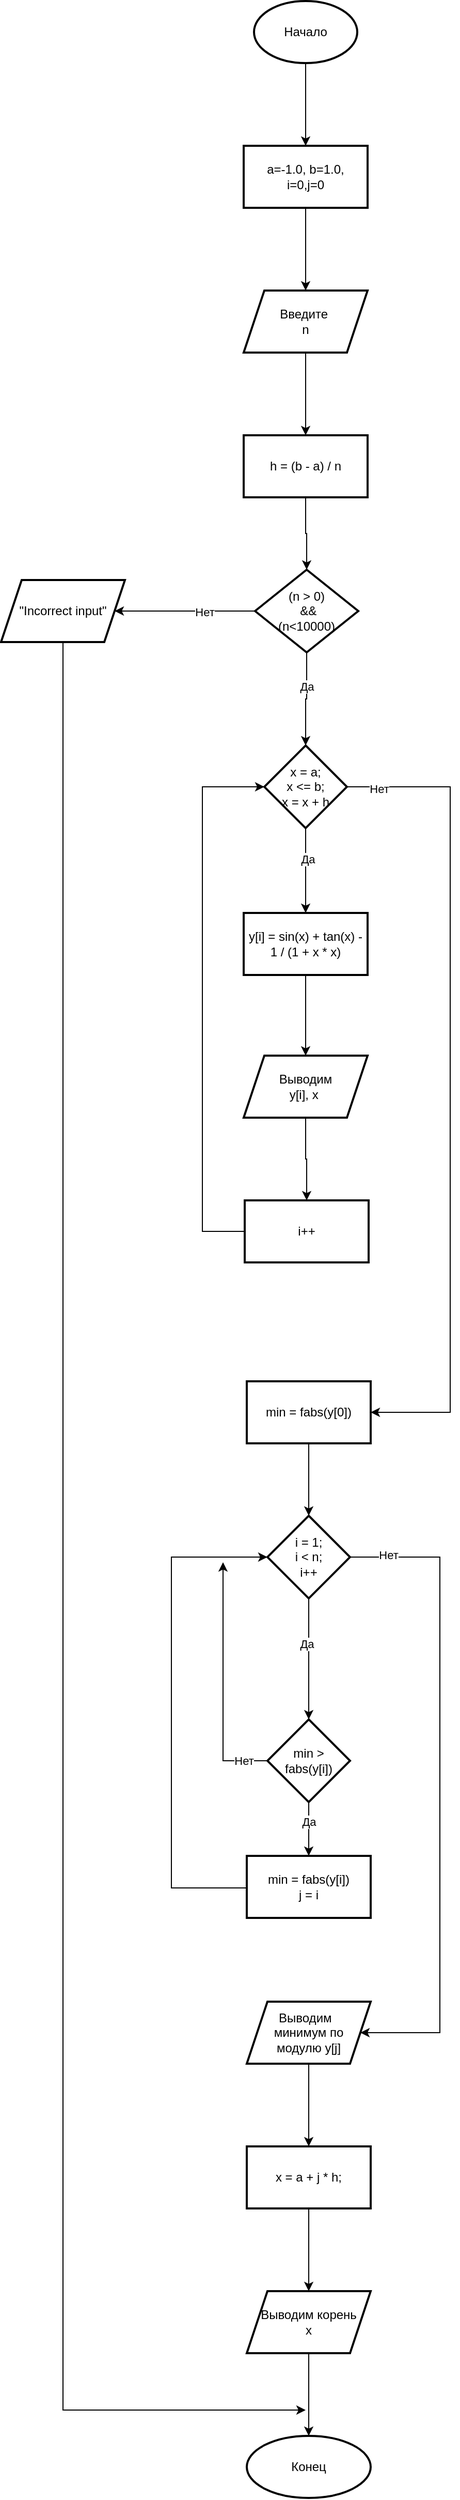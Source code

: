 <mxfile version="20.3.0" type="device"><diagram id="MsF1hmxlR_n_zTYHV3cW" name="Страница 1"><mxGraphModel dx="4260" dy="2163" grid="1" gridSize="10" guides="1" tooltips="1" connect="1" arrows="1" fold="1" page="1" pageScale="1" pageWidth="827" pageHeight="1169" math="0" shadow="0"><root><mxCell id="0"/><mxCell id="1" parent="0"/><mxCell id="JNL3HpH2NIiDeKoIdSKx-3" value="" style="edgeStyle=orthogonalEdgeStyle;rounded=0;orthogonalLoop=1;jettySize=auto;html=1;" edge="1" parent="1" source="JNL3HpH2NIiDeKoIdSKx-1" target="JNL3HpH2NIiDeKoIdSKx-2"><mxGeometry relative="1" as="geometry"/></mxCell><mxCell id="JNL3HpH2NIiDeKoIdSKx-1" value="Начало" style="strokeWidth=2;html=1;shape=mxgraph.flowchart.start_1;whiteSpace=wrap;" vertex="1" parent="1"><mxGeometry x="330" y="40" width="100" height="60" as="geometry"/></mxCell><mxCell id="JNL3HpH2NIiDeKoIdSKx-5" value="" style="edgeStyle=orthogonalEdgeStyle;rounded=0;orthogonalLoop=1;jettySize=auto;html=1;" edge="1" parent="1" source="JNL3HpH2NIiDeKoIdSKx-2" target="JNL3HpH2NIiDeKoIdSKx-4"><mxGeometry relative="1" as="geometry"/></mxCell><mxCell id="JNL3HpH2NIiDeKoIdSKx-2" value="a=-1.0, b=1.0,&lt;br&gt;i=0,j=0" style="whiteSpace=wrap;html=1;strokeWidth=2;" vertex="1" parent="1"><mxGeometry x="320" y="180" width="120" height="60" as="geometry"/></mxCell><mxCell id="JNL3HpH2NIiDeKoIdSKx-7" value="" style="edgeStyle=orthogonalEdgeStyle;rounded=0;orthogonalLoop=1;jettySize=auto;html=1;" edge="1" parent="1" source="JNL3HpH2NIiDeKoIdSKx-4" target="JNL3HpH2NIiDeKoIdSKx-6"><mxGeometry relative="1" as="geometry"/></mxCell><mxCell id="JNL3HpH2NIiDeKoIdSKx-4" value="Введите&amp;nbsp;&lt;br&gt;n" style="shape=parallelogram;perimeter=parallelogramPerimeter;whiteSpace=wrap;html=1;fixedSize=1;strokeWidth=2;" vertex="1" parent="1"><mxGeometry x="320" y="320" width="120" height="60" as="geometry"/></mxCell><mxCell id="JNL3HpH2NIiDeKoIdSKx-9" value="" style="edgeStyle=orthogonalEdgeStyle;rounded=0;orthogonalLoop=1;jettySize=auto;html=1;" edge="1" parent="1" source="JNL3HpH2NIiDeKoIdSKx-6" target="JNL3HpH2NIiDeKoIdSKx-8"><mxGeometry relative="1" as="geometry"/></mxCell><mxCell id="JNL3HpH2NIiDeKoIdSKx-6" value="h = (b - a) / n" style="whiteSpace=wrap;html=1;strokeWidth=2;" vertex="1" parent="1"><mxGeometry x="320" y="460" width="120" height="60" as="geometry"/></mxCell><mxCell id="JNL3HpH2NIiDeKoIdSKx-13" value="" style="edgeStyle=orthogonalEdgeStyle;rounded=0;orthogonalLoop=1;jettySize=auto;html=1;" edge="1" parent="1" source="JNL3HpH2NIiDeKoIdSKx-8" target="JNL3HpH2NIiDeKoIdSKx-12"><mxGeometry relative="1" as="geometry"/></mxCell><mxCell id="JNL3HpH2NIiDeKoIdSKx-45" value="Нет" style="edgeLabel;html=1;align=center;verticalAlign=middle;resizable=0;points=[];" vertex="1" connectable="0" parent="JNL3HpH2NIiDeKoIdSKx-13"><mxGeometry x="-0.299" y="3" relative="1" as="geometry"><mxPoint x="-2" y="-2" as="offset"/></mxGeometry></mxCell><mxCell id="JNL3HpH2NIiDeKoIdSKx-15" value="" style="edgeStyle=orthogonalEdgeStyle;rounded=0;orthogonalLoop=1;jettySize=auto;html=1;" edge="1" parent="1" source="JNL3HpH2NIiDeKoIdSKx-8" target="JNL3HpH2NIiDeKoIdSKx-14"><mxGeometry relative="1" as="geometry"/></mxCell><mxCell id="JNL3HpH2NIiDeKoIdSKx-44" value="Да" style="edgeLabel;html=1;align=center;verticalAlign=middle;resizable=0;points=[];" vertex="1" connectable="0" parent="JNL3HpH2NIiDeKoIdSKx-15"><mxGeometry x="-0.288" relative="1" as="geometry"><mxPoint as="offset"/></mxGeometry></mxCell><mxCell id="JNL3HpH2NIiDeKoIdSKx-8" value="(n &amp;gt; 0)&lt;br&gt;&amp;nbsp;&amp;amp;&amp;amp; &lt;br&gt;(n&amp;lt;10000)" style="rhombus;whiteSpace=wrap;html=1;strokeWidth=2;" vertex="1" parent="1"><mxGeometry x="331" y="590" width="100" height="80" as="geometry"/></mxCell><mxCell id="JNL3HpH2NIiDeKoIdSKx-12" value="&quot;Incorrect input&quot;" style="shape=parallelogram;perimeter=parallelogramPerimeter;whiteSpace=wrap;html=1;fixedSize=1;strokeWidth=2;" vertex="1" parent="1"><mxGeometry x="85" y="600" width="120" height="60" as="geometry"/></mxCell><mxCell id="JNL3HpH2NIiDeKoIdSKx-17" value="" style="edgeStyle=orthogonalEdgeStyle;rounded=0;orthogonalLoop=1;jettySize=auto;html=1;" edge="1" parent="1" source="JNL3HpH2NIiDeKoIdSKx-14" target="JNL3HpH2NIiDeKoIdSKx-16"><mxGeometry relative="1" as="geometry"/></mxCell><mxCell id="JNL3HpH2NIiDeKoIdSKx-47" value="Да" style="edgeLabel;html=1;align=center;verticalAlign=middle;resizable=0;points=[];" vertex="1" connectable="0" parent="JNL3HpH2NIiDeKoIdSKx-17"><mxGeometry x="-0.265" y="2" relative="1" as="geometry"><mxPoint as="offset"/></mxGeometry></mxCell><mxCell id="JNL3HpH2NIiDeKoIdSKx-14" value="x = a; &lt;br&gt;x &amp;lt;= b; &lt;br&gt;x = x + h" style="rhombus;whiteSpace=wrap;html=1;strokeWidth=2;" vertex="1" parent="1"><mxGeometry x="340" y="760" width="80" height="80" as="geometry"/></mxCell><mxCell id="JNL3HpH2NIiDeKoIdSKx-19" value="" style="edgeStyle=orthogonalEdgeStyle;rounded=0;orthogonalLoop=1;jettySize=auto;html=1;" edge="1" parent="1" source="JNL3HpH2NIiDeKoIdSKx-16" target="JNL3HpH2NIiDeKoIdSKx-18"><mxGeometry relative="1" as="geometry"/></mxCell><mxCell id="JNL3HpH2NIiDeKoIdSKx-25" value="" style="edgeStyle=orthogonalEdgeStyle;rounded=0;orthogonalLoop=1;jettySize=auto;html=1;exitX=1;exitY=0.5;exitDx=0;exitDy=0;entryX=1;entryY=0.5;entryDx=0;entryDy=0;" edge="1" parent="1" source="JNL3HpH2NIiDeKoIdSKx-14" target="JNL3HpH2NIiDeKoIdSKx-24"><mxGeometry relative="1" as="geometry"><mxPoint x="430" y="810" as="sourcePoint"/><Array as="points"><mxPoint x="520" y="800"/><mxPoint x="520" y="1405"/></Array></mxGeometry></mxCell><mxCell id="JNL3HpH2NIiDeKoIdSKx-48" value="Нет" style="edgeLabel;html=1;align=center;verticalAlign=middle;resizable=0;points=[];" vertex="1" connectable="0" parent="JNL3HpH2NIiDeKoIdSKx-25"><mxGeometry x="-0.922" y="-2" relative="1" as="geometry"><mxPoint as="offset"/></mxGeometry></mxCell><mxCell id="JNL3HpH2NIiDeKoIdSKx-16" value="y[i] = sin(x) + tan(x) - 1 / (1 + x * x)" style="whiteSpace=wrap;html=1;strokeWidth=2;" vertex="1" parent="1"><mxGeometry x="320" y="922" width="120" height="60" as="geometry"/></mxCell><mxCell id="JNL3HpH2NIiDeKoIdSKx-21" value="" style="edgeStyle=orthogonalEdgeStyle;rounded=0;orthogonalLoop=1;jettySize=auto;html=1;" edge="1" parent="1" source="JNL3HpH2NIiDeKoIdSKx-18" target="JNL3HpH2NIiDeKoIdSKx-20"><mxGeometry relative="1" as="geometry"/></mxCell><mxCell id="JNL3HpH2NIiDeKoIdSKx-18" value="Выводим&lt;br&gt;y[i], х&amp;nbsp;" style="shape=parallelogram;perimeter=parallelogramPerimeter;whiteSpace=wrap;html=1;fixedSize=1;strokeWidth=2;" vertex="1" parent="1"><mxGeometry x="320" y="1060" width="120" height="60" as="geometry"/></mxCell><mxCell id="JNL3HpH2NIiDeKoIdSKx-23" value="" style="edgeStyle=orthogonalEdgeStyle;rounded=0;orthogonalLoop=1;jettySize=auto;html=1;entryX=0;entryY=0.5;entryDx=0;entryDy=0;" edge="1" parent="1" source="JNL3HpH2NIiDeKoIdSKx-20" target="JNL3HpH2NIiDeKoIdSKx-14"><mxGeometry relative="1" as="geometry"><mxPoint x="340" y="860" as="targetPoint"/><Array as="points"><mxPoint x="280" y="1230"/><mxPoint x="280" y="800"/></Array></mxGeometry></mxCell><mxCell id="JNL3HpH2NIiDeKoIdSKx-20" value="i++" style="whiteSpace=wrap;html=1;strokeWidth=2;" vertex="1" parent="1"><mxGeometry x="321" y="1200" width="120" height="60" as="geometry"/></mxCell><mxCell id="JNL3HpH2NIiDeKoIdSKx-27" value="" style="edgeStyle=orthogonalEdgeStyle;rounded=0;orthogonalLoop=1;jettySize=auto;html=1;" edge="1" parent="1" source="JNL3HpH2NIiDeKoIdSKx-24" target="JNL3HpH2NIiDeKoIdSKx-26"><mxGeometry relative="1" as="geometry"/></mxCell><mxCell id="JNL3HpH2NIiDeKoIdSKx-24" value="min = fabs(y[0])" style="whiteSpace=wrap;html=1;strokeWidth=2;" vertex="1" parent="1"><mxGeometry x="323" y="1375" width="120" height="60" as="geometry"/></mxCell><mxCell id="JNL3HpH2NIiDeKoIdSKx-29" value="" style="edgeStyle=orthogonalEdgeStyle;rounded=0;orthogonalLoop=1;jettySize=auto;html=1;" edge="1" parent="1" source="JNL3HpH2NIiDeKoIdSKx-26" target="JNL3HpH2NIiDeKoIdSKx-28"><mxGeometry relative="1" as="geometry"/></mxCell><mxCell id="JNL3HpH2NIiDeKoIdSKx-53" value="Да" style="edgeLabel;html=1;align=center;verticalAlign=middle;resizable=0;points=[];" vertex="1" connectable="0" parent="JNL3HpH2NIiDeKoIdSKx-29"><mxGeometry x="-0.255" y="-2" relative="1" as="geometry"><mxPoint as="offset"/></mxGeometry></mxCell><mxCell id="JNL3HpH2NIiDeKoIdSKx-52" value="" style="edgeStyle=orthogonalEdgeStyle;rounded=0;orthogonalLoop=1;jettySize=auto;html=1;entryX=1;entryY=0.5;entryDx=0;entryDy=0;exitX=1;exitY=0.5;exitDx=0;exitDy=0;" edge="1" parent="1" source="JNL3HpH2NIiDeKoIdSKx-26" target="JNL3HpH2NIiDeKoIdSKx-32"><mxGeometry relative="1" as="geometry"><mxPoint x="440" y="1580" as="sourcePoint"/><mxPoint x="483" y="1545" as="targetPoint"/><Array as="points"><mxPoint x="510" y="1545"/><mxPoint x="510" y="2005"/></Array></mxGeometry></mxCell><mxCell id="JNL3HpH2NIiDeKoIdSKx-54" value="Нет" style="edgeLabel;html=1;align=center;verticalAlign=middle;resizable=0;points=[];" vertex="1" connectable="0" parent="JNL3HpH2NIiDeKoIdSKx-52"><mxGeometry x="-0.887" y="2" relative="1" as="geometry"><mxPoint x="1" as="offset"/></mxGeometry></mxCell><mxCell id="JNL3HpH2NIiDeKoIdSKx-26" value="i = 1; &lt;br&gt;i &amp;lt; n; &lt;br&gt;i++" style="rhombus;whiteSpace=wrap;html=1;strokeWidth=2;" vertex="1" parent="1"><mxGeometry x="343" y="1505" width="80" height="80" as="geometry"/></mxCell><mxCell id="JNL3HpH2NIiDeKoIdSKx-31" value="" style="edgeStyle=orthogonalEdgeStyle;rounded=0;orthogonalLoop=1;jettySize=auto;html=1;" edge="1" parent="1" source="JNL3HpH2NIiDeKoIdSKx-28" target="JNL3HpH2NIiDeKoIdSKx-30"><mxGeometry relative="1" as="geometry"/></mxCell><mxCell id="JNL3HpH2NIiDeKoIdSKx-57" value="Да" style="edgeLabel;html=1;align=center;verticalAlign=middle;resizable=0;points=[];" vertex="1" connectable="0" parent="JNL3HpH2NIiDeKoIdSKx-31"><mxGeometry x="-0.272" relative="1" as="geometry"><mxPoint as="offset"/></mxGeometry></mxCell><mxCell id="JNL3HpH2NIiDeKoIdSKx-56" value="" style="edgeStyle=orthogonalEdgeStyle;rounded=0;orthogonalLoop=1;jettySize=auto;html=1;exitX=0;exitY=0.5;exitDx=0;exitDy=0;" edge="1" parent="1" source="JNL3HpH2NIiDeKoIdSKx-28"><mxGeometry relative="1" as="geometry"><mxPoint x="320" y="1770" as="sourcePoint"/><mxPoint x="300" y="1550" as="targetPoint"/><Array as="points"><mxPoint x="300" y="1742"/></Array></mxGeometry></mxCell><mxCell id="JNL3HpH2NIiDeKoIdSKx-59" value="Нет" style="edgeLabel;html=1;align=center;verticalAlign=middle;resizable=0;points=[];" vertex="1" connectable="0" parent="JNL3HpH2NIiDeKoIdSKx-56"><mxGeometry x="-0.733" y="3" relative="1" as="geometry"><mxPoint x="8" y="-3" as="offset"/></mxGeometry></mxCell><mxCell id="JNL3HpH2NIiDeKoIdSKx-28" value="min &amp;gt; fabs(y[i])" style="rhombus;whiteSpace=wrap;html=1;strokeWidth=2;" vertex="1" parent="1"><mxGeometry x="343" y="1702" width="80" height="80" as="geometry"/></mxCell><mxCell id="JNL3HpH2NIiDeKoIdSKx-50" value="" style="edgeStyle=orthogonalEdgeStyle;rounded=0;orthogonalLoop=1;jettySize=auto;html=1;entryX=0;entryY=0.5;entryDx=0;entryDy=0;exitX=0;exitY=0.5;exitDx=0;exitDy=0;" edge="1" parent="1" source="JNL3HpH2NIiDeKoIdSKx-30" target="JNL3HpH2NIiDeKoIdSKx-26"><mxGeometry relative="1" as="geometry"><mxPoint x="310" y="1865" as="sourcePoint"/><mxPoint x="243" y="1865" as="targetPoint"/><Array as="points"><mxPoint x="250" y="1865"/><mxPoint x="250" y="1545"/></Array></mxGeometry></mxCell><mxCell id="JNL3HpH2NIiDeKoIdSKx-30" value="&lt;div&gt;min = fabs(y[i])&lt;/div&gt;&lt;div&gt;&lt;span style=&quot;&quot;&gt;&#9;&#9;&#9;&#9;&lt;/span&gt;j = i&lt;/div&gt;" style="whiteSpace=wrap;html=1;strokeWidth=2;" vertex="1" parent="1"><mxGeometry x="323" y="1834" width="120" height="60" as="geometry"/></mxCell><mxCell id="JNL3HpH2NIiDeKoIdSKx-35" value="" style="edgeStyle=orthogonalEdgeStyle;rounded=0;orthogonalLoop=1;jettySize=auto;html=1;" edge="1" parent="1" source="JNL3HpH2NIiDeKoIdSKx-32" target="JNL3HpH2NIiDeKoIdSKx-34"><mxGeometry relative="1" as="geometry"/></mxCell><mxCell id="JNL3HpH2NIiDeKoIdSKx-32" value="Выводим&amp;nbsp;&amp;nbsp;&lt;br&gt;минимум по &lt;br&gt;модулю y[j]" style="shape=parallelogram;perimeter=parallelogramPerimeter;whiteSpace=wrap;html=1;fixedSize=1;strokeWidth=2;" vertex="1" parent="1"><mxGeometry x="323" y="1975" width="120" height="60" as="geometry"/></mxCell><mxCell id="JNL3HpH2NIiDeKoIdSKx-37" value="" style="edgeStyle=orthogonalEdgeStyle;rounded=0;orthogonalLoop=1;jettySize=auto;html=1;" edge="1" parent="1" source="JNL3HpH2NIiDeKoIdSKx-34" target="JNL3HpH2NIiDeKoIdSKx-36"><mxGeometry relative="1" as="geometry"/></mxCell><mxCell id="JNL3HpH2NIiDeKoIdSKx-34" value="x = a + j * h;" style="whiteSpace=wrap;html=1;strokeWidth=2;" vertex="1" parent="1"><mxGeometry x="323" y="2115" width="120" height="60" as="geometry"/></mxCell><mxCell id="JNL3HpH2NIiDeKoIdSKx-39" value="" style="edgeStyle=orthogonalEdgeStyle;rounded=0;orthogonalLoop=1;jettySize=auto;html=1;" edge="1" parent="1" source="JNL3HpH2NIiDeKoIdSKx-36" target="JNL3HpH2NIiDeKoIdSKx-38"><mxGeometry relative="1" as="geometry"/></mxCell><mxCell id="JNL3HpH2NIiDeKoIdSKx-36" value="Выводим корень&lt;br&gt;х" style="shape=parallelogram;perimeter=parallelogramPerimeter;whiteSpace=wrap;html=1;fixedSize=1;strokeWidth=2;" vertex="1" parent="1"><mxGeometry x="323" y="2255" width="120" height="60" as="geometry"/></mxCell><mxCell id="JNL3HpH2NIiDeKoIdSKx-38" value="Конец" style="ellipse;whiteSpace=wrap;html=1;strokeWidth=2;" vertex="1" parent="1"><mxGeometry x="323" y="2395" width="120" height="60" as="geometry"/></mxCell><mxCell id="JNL3HpH2NIiDeKoIdSKx-43" value="" style="endArrow=classic;html=1;rounded=0;exitX=0.5;exitY=1;exitDx=0;exitDy=0;edgeStyle=orthogonalEdgeStyle;" edge="1" parent="1" source="JNL3HpH2NIiDeKoIdSKx-12"><mxGeometry width="50" height="50" relative="1" as="geometry"><mxPoint x="130" y="720" as="sourcePoint"/><mxPoint x="380" y="2370" as="targetPoint"/><Array as="points"><mxPoint x="145" y="2370"/></Array></mxGeometry></mxCell></root></mxGraphModel></diagram></mxfile>